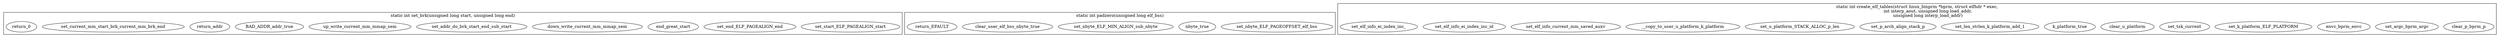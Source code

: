 digraph binfmt_elf_c{
	subgraph cluster_set_brk{
		label="static int set_brk(unsigned long start, unsigned long end)";
		set_start_ELF_PAGEALIGN_start[label="set_start_ELF_PAGEALIGN_start"];
		set_end_ELF_PAGEALIGN_end[label="set_end_ELF_PAGEALIGN_end"];
		end_great_start[label="end_great_start"];
		down_write_current_mm_mmap_sem[label="down_write_current_mm_mmap_sem"];
		set_addr_do_brk_start_end_sub_start[label="set_addr_do_brk_start_end_sub_start"];
		up_write_current_mm_mmap_sem[label="up_write_current_mm_mmap_sem"];
		BAD_ADDR_addr_true[label="BAD_ADDR_addr_true"];
		return_addr[label="return_addr"];
		set_current_mm_start_brk_current_mm_brk_end[label="set_current_mm_start_brk_current_mm_brk_end"];
		return_0[label="return_0"];
	}

	subgraph cluster_padzero{
		label="static int padzero(unsigned long elf_bss)";
		set_nbyte_ELF_PAGEOFFSET_elf_bss[label="set_nbyte_ELF_PAGEOFFSET_elf_bss"];
		nbyte_true[label="nbyte_true"];
		set_nbyte_ELF_MIN_ALIGN_sub_nbyte[label="set_nbyte_ELF_MIN_ALIGN_sub_nbyte"];
		clear_user_elf_bss_nbyte_true[label="clear_user_elf_bss_nbyte_true"];
		return_EFAULT[label="return_EFAULT"];
		return_0[label="return_0"];
	}

	subgraph cluster_create_elf_tables{
		label="static int create_elf_tables(struct linux_binprm *bprm, struct elfhdr * exec,
		int interp_aout, unsigned long load_addr,
		unsigned long interp_load_addr)";
		clear_p_bprm_p[label="clear_p_bprm_p"];
		set_argc_bprm_argc[label="set_argc_bprm_argc"];
		envc_bprm_envc[label="envc_bprm_envc"];
		set_k_platform_ELF_PLATFORM[label="set_k_platform_ELF_PLATFORM"];
		set_tsk_current[label="set_tsk_current"];
		clear_u_platform[label="clear_u_platform"];
		k_platform_true[label="k_platform_true"];
		set_len_strlen_k_platform_add_1[label="set_len_strlen_k_platform_add_1"];
		set_p_arch_align_stack_p[label="set_p_arch_align_stack_p"];
		set_u_platform_STACK_ALLOC_p_len[label="set_u_platform_STACK_ALLOC_p_len"];
		__copy_to_user_u_platform_k_platform[label="__copy_to_user_u_platform_k_platform"];
		set_elf_info_current_mm_saved_auxv[label="set_elf_info_current_mm_saved_auxv"];
		set_elf_info_ei_index_inc_id[label="set_elf_info_ei_index_inc_id"];
		set_elf_info_ei_index_inc_
	}
}
